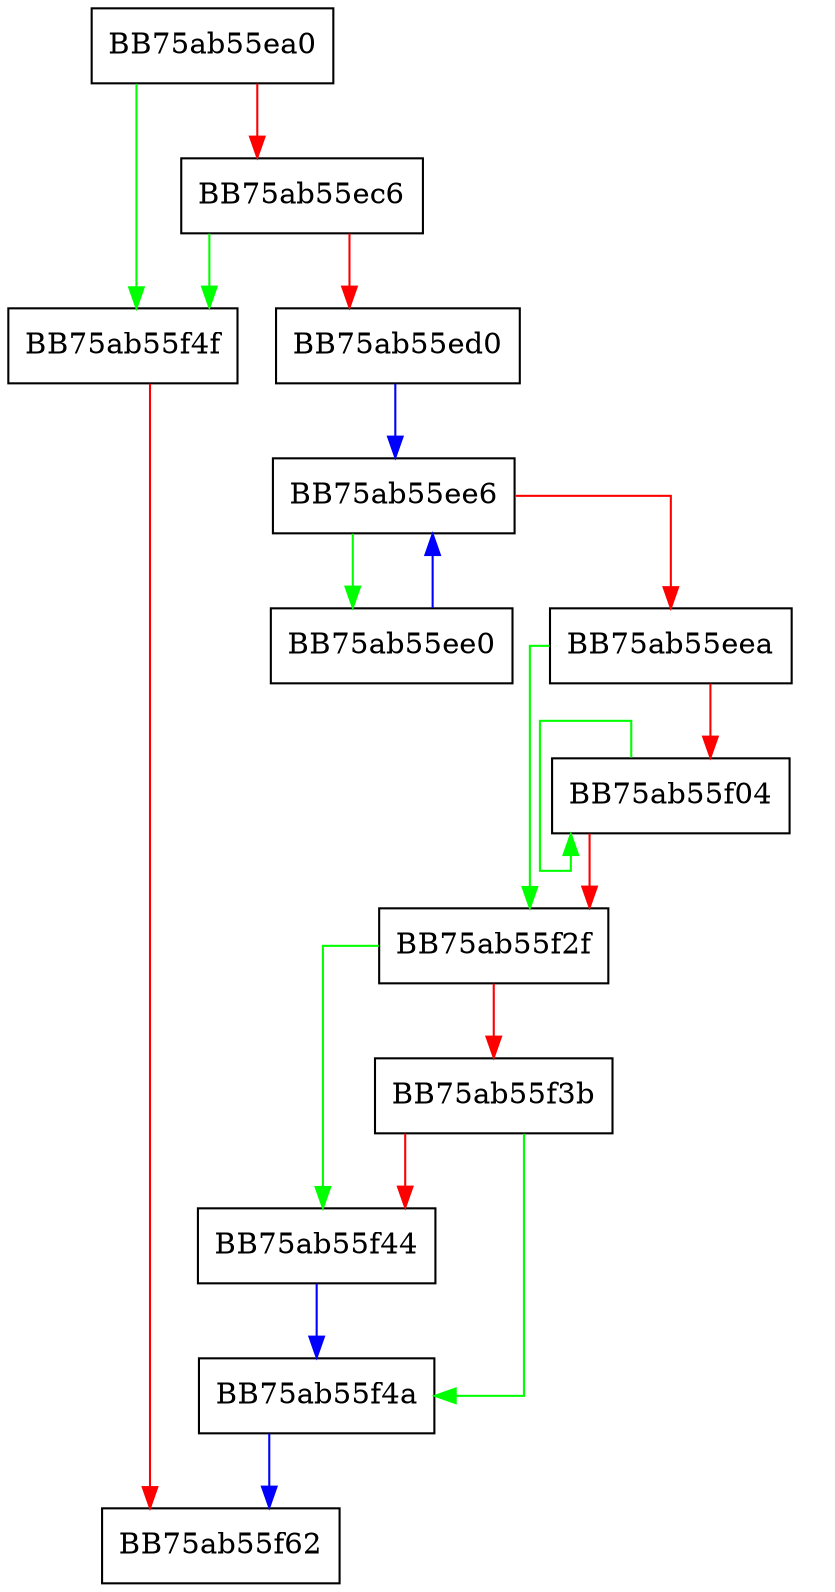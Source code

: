 digraph sqlite3DecOrHexToI64 {
  node [shape="box"];
  graph [splines=ortho];
  BB75ab55ea0 -> BB75ab55f4f [color="green"];
  BB75ab55ea0 -> BB75ab55ec6 [color="red"];
  BB75ab55ec6 -> BB75ab55f4f [color="green"];
  BB75ab55ec6 -> BB75ab55ed0 [color="red"];
  BB75ab55ed0 -> BB75ab55ee6 [color="blue"];
  BB75ab55ee0 -> BB75ab55ee6 [color="blue"];
  BB75ab55ee6 -> BB75ab55ee0 [color="green"];
  BB75ab55ee6 -> BB75ab55eea [color="red"];
  BB75ab55eea -> BB75ab55f2f [color="green"];
  BB75ab55eea -> BB75ab55f04 [color="red"];
  BB75ab55f04 -> BB75ab55f04 [color="green"];
  BB75ab55f04 -> BB75ab55f2f [color="red"];
  BB75ab55f2f -> BB75ab55f44 [color="green"];
  BB75ab55f2f -> BB75ab55f3b [color="red"];
  BB75ab55f3b -> BB75ab55f4a [color="green"];
  BB75ab55f3b -> BB75ab55f44 [color="red"];
  BB75ab55f44 -> BB75ab55f4a [color="blue"];
  BB75ab55f4a -> BB75ab55f62 [color="blue"];
  BB75ab55f4f -> BB75ab55f62 [color="red"];
}